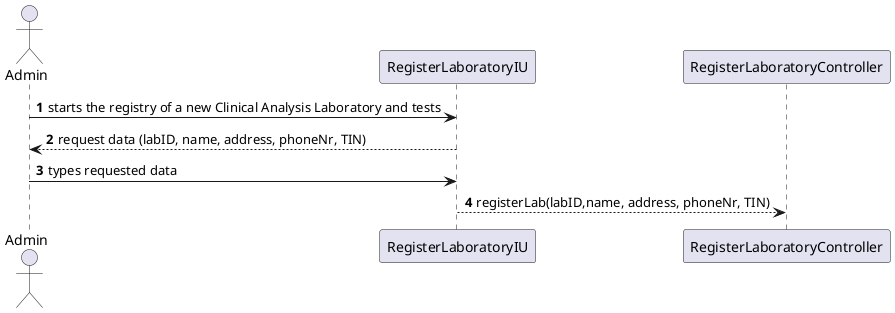 @startuml
'https://plantuml.com/sequence-diagram

autonumber

actor "Admin"

Admin -> RegisterLaboratoryIU: starts the registry of a new Clinical Analysis Laboratory and tests
RegisterLaboratoryIU --> Admin: request data (labID, name, address, phoneNr, TIN)

Admin -> RegisterLaboratoryIU: types requested data
RegisterLaboratoryIU --> RegisterLaboratoryController: registerLab(labID,name, address, phoneNr, TIN)


@enduml